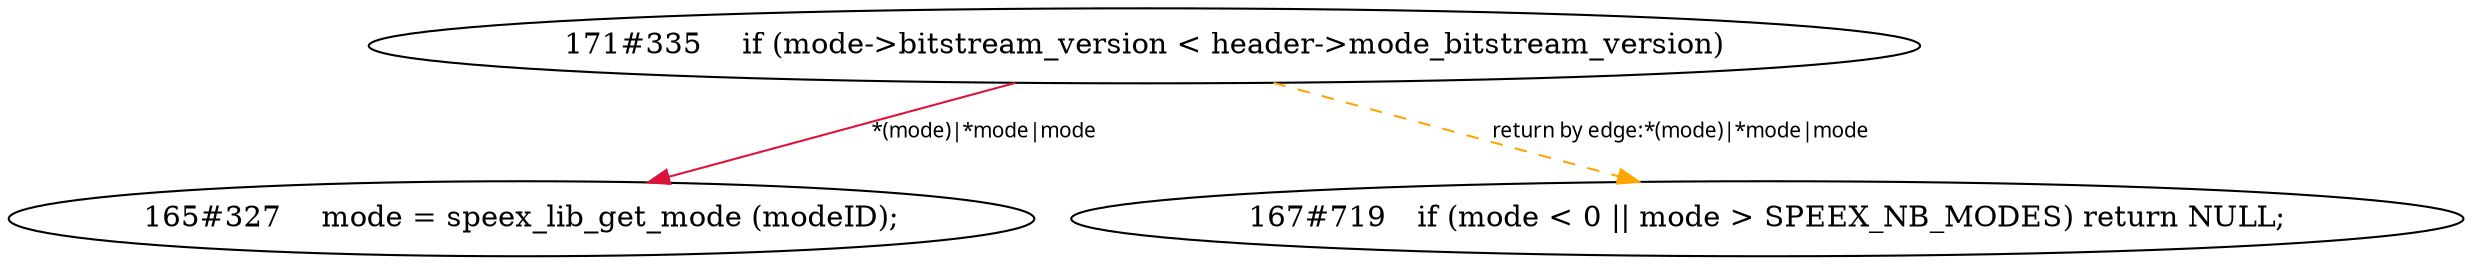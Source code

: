 digraph tiantgraph{
"171#335	   if (mode->bitstream_version < header->mode_bitstream_version)";
"165#327	   mode = speex_lib_get_mode (modeID);";
"167#719	  if (mode < 0 || mode > SPEEX_NB_MODES) return NULL;";
edge [fontname = "Verdana", fontsize = 10, color="crimson", style="solid"];
"171#335	   if (mode->bitstream_version < header->mode_bitstream_version)"->"165#327	   mode = speex_lib_get_mode (modeID);"[label="*(mode)|*mode|mode"];
"171#335	   if (mode->bitstream_version < header->mode_bitstream_version)"->"167#719	  if (mode < 0 || mode > SPEEX_NB_MODES) return NULL;"[label="return by edge:*(mode)|*mode|mode",style="dashed", color="orange"];
}